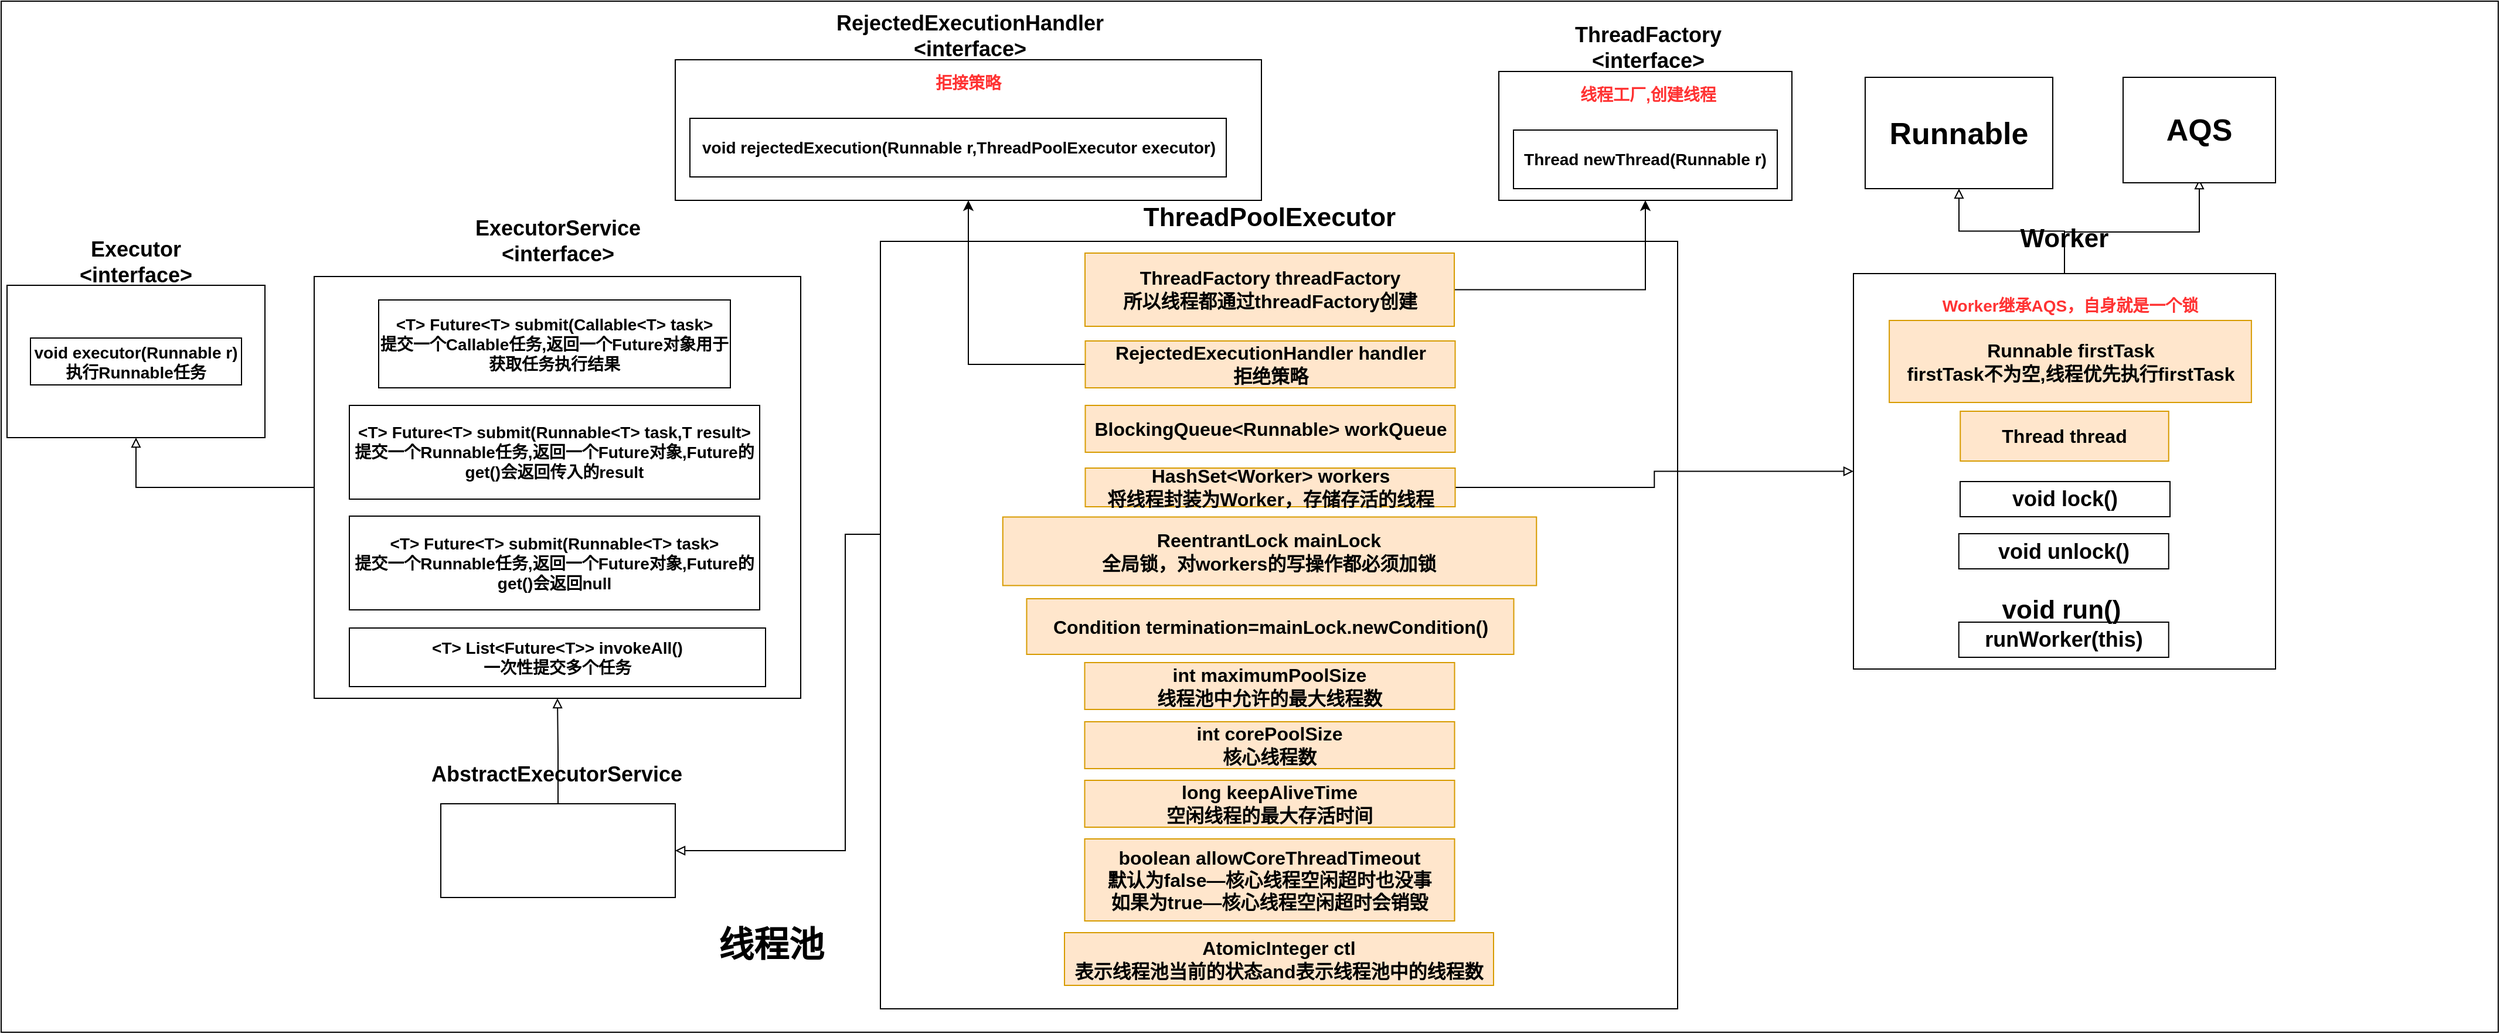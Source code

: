 <mxfile version="16.0.0" type="device"><diagram id="J6k_dlGczNIsUK_FHJ7I" name="第 1 页"><mxGraphModel dx="1580" dy="1217" grid="1" gridSize="10" guides="1" tooltips="1" connect="1" arrows="1" fold="1" page="1" pageScale="1" pageWidth="827" pageHeight="1169" math="0" shadow="0"><root><mxCell id="0"/><mxCell id="1" parent="0"/><mxCell id="slTev6fvevYdvKmD1Kex-65" value="" style="rounded=0;whiteSpace=wrap;html=1;" parent="1" vertex="1"><mxGeometry x="50" y="10" width="2130" height="880" as="geometry"/></mxCell><mxCell id="slTev6fvevYdvKmD1Kex-36" value="" style="rounded=0;whiteSpace=wrap;html=1;" parent="1" vertex="1"><mxGeometry x="55" y="252.5" width="220" height="130" as="geometry"/></mxCell><mxCell id="slTev6fvevYdvKmD1Kex-37" value="&lt;b style=&quot;font-size: 18px&quot;&gt;Executor&lt;br&gt;&amp;lt;interface&amp;gt;&lt;/b&gt;" style="text;html=1;strokeColor=none;fillColor=none;align=center;verticalAlign=middle;whiteSpace=wrap;rounded=0;" parent="1" vertex="1"><mxGeometry x="145" y="222.5" width="40" height="20" as="geometry"/></mxCell><mxCell id="slTev6fvevYdvKmD1Kex-38" value="&lt;b&gt;&lt;font style=&quot;font-size: 14px&quot;&gt;void executor(Runnable r)&lt;br&gt;执行Runnable任务&lt;br&gt;&lt;/font&gt;&lt;/b&gt;" style="rounded=0;whiteSpace=wrap;html=1;" parent="1" vertex="1"><mxGeometry x="75" y="297.5" width="180" height="40" as="geometry"/></mxCell><mxCell id="slTev6fvevYdvKmD1Kex-60" style="edgeStyle=orthogonalEdgeStyle;rounded=0;orthogonalLoop=1;jettySize=auto;html=1;exitX=0;exitY=0.5;exitDx=0;exitDy=0;entryX=0.5;entryY=1;entryDx=0;entryDy=0;endArrow=block;endFill=0;" parent="1" source="slTev6fvevYdvKmD1Kex-40" target="slTev6fvevYdvKmD1Kex-36" edge="1"><mxGeometry relative="1" as="geometry"/></mxCell><mxCell id="slTev6fvevYdvKmD1Kex-40" value="" style="rounded=0;whiteSpace=wrap;html=1;" parent="1" vertex="1"><mxGeometry x="317" y="245" width="415" height="360" as="geometry"/></mxCell><mxCell id="slTev6fvevYdvKmD1Kex-41" value="&lt;b style=&quot;font-size: 18px&quot;&gt;ExecutorService&lt;br&gt;&amp;lt;interface&amp;gt;&lt;/b&gt;" style="text;html=1;strokeColor=none;fillColor=none;align=center;verticalAlign=middle;whiteSpace=wrap;rounded=0;" parent="1" vertex="1"><mxGeometry x="505" y="205" width="40" height="20" as="geometry"/></mxCell><mxCell id="slTev6fvevYdvKmD1Kex-42" value="&lt;b&gt;&lt;font style=&quot;font-size: 14px&quot;&gt;&amp;lt;T&amp;gt; Future&amp;lt;T&amp;gt; submit(Callable&amp;lt;T&amp;gt; task&amp;gt;&lt;br&gt;提交一个Callable任务,返回一个Future对象用于获取任务执行结果&lt;br&gt;&lt;/font&gt;&lt;/b&gt;" style="rounded=0;whiteSpace=wrap;html=1;" parent="1" vertex="1"><mxGeometry x="372" y="265" width="300" height="75" as="geometry"/></mxCell><mxCell id="slTev6fvevYdvKmD1Kex-46" value="&lt;b&gt;&lt;font style=&quot;font-size: 14px&quot;&gt;&amp;lt;T&amp;gt; Future&amp;lt;T&amp;gt; submit(Runnable&amp;lt;T&amp;gt; task,T result&amp;gt;&lt;br&gt;提交一个Runnable任务,返回一个Future对象,Future的get()会返回传入的result&lt;br&gt;&lt;/font&gt;&lt;/b&gt;" style="rounded=0;whiteSpace=wrap;html=1;" parent="1" vertex="1"><mxGeometry x="347" y="355" width="350" height="80" as="geometry"/></mxCell><mxCell id="slTev6fvevYdvKmD1Kex-47" value="&lt;b&gt;&lt;font style=&quot;font-size: 14px&quot;&gt;&amp;lt;T&amp;gt; Future&amp;lt;T&amp;gt; submit(Runnable&amp;lt;T&amp;gt; task&amp;gt;&lt;br&gt;提交一个Runnable任务,返回一个Future对象,Future的get()会返回null&lt;br&gt;&lt;/font&gt;&lt;/b&gt;" style="rounded=0;whiteSpace=wrap;html=1;" parent="1" vertex="1"><mxGeometry x="347" y="449.5" width="350" height="80" as="geometry"/></mxCell><mxCell id="slTev6fvevYdvKmD1Kex-48" value="&lt;b&gt;&lt;font style=&quot;font-size: 14px&quot;&gt;&amp;lt;T&amp;gt; List&amp;lt;Future&amp;lt;T&amp;gt;&amp;gt; invokeAll()&lt;br&gt;一次性提交多个任务&lt;br&gt;&lt;/font&gt;&lt;/b&gt;" style="rounded=0;whiteSpace=wrap;html=1;" parent="1" vertex="1"><mxGeometry x="347" y="545" width="355" height="50" as="geometry"/></mxCell><mxCell id="slTev6fvevYdvKmD1Kex-61" style="edgeStyle=orthogonalEdgeStyle;rounded=0;orthogonalLoop=1;jettySize=auto;html=1;exitX=0.5;exitY=0;exitDx=0;exitDy=0;entryX=0.5;entryY=1;entryDx=0;entryDy=0;endArrow=block;endFill=0;" parent="1" source="slTev6fvevYdvKmD1Kex-49" target="slTev6fvevYdvKmD1Kex-40" edge="1"><mxGeometry relative="1" as="geometry"/></mxCell><mxCell id="slTev6fvevYdvKmD1Kex-49" value="" style="rounded=0;whiteSpace=wrap;html=1;" parent="1" vertex="1"><mxGeometry x="425" y="695" width="200" height="80" as="geometry"/></mxCell><mxCell id="slTev6fvevYdvKmD1Kex-54" value="&lt;span style=&quot;font-size: 18px&quot;&gt;&lt;b&gt;AbstractExecutorService&lt;/b&gt;&lt;/span&gt;" style="text;html=1;strokeColor=none;fillColor=none;align=center;verticalAlign=middle;whiteSpace=wrap;rounded=0;" parent="1" vertex="1"><mxGeometry x="504" y="660" width="40" height="20" as="geometry"/></mxCell><mxCell id="slTev6fvevYdvKmD1Kex-67" style="edgeStyle=orthogonalEdgeStyle;rounded=0;orthogonalLoop=1;jettySize=auto;html=1;exitX=0;exitY=0.5;exitDx=0;exitDy=0;endArrow=block;endFill=0;" parent="1" source="slTev6fvevYdvKmD1Kex-56" target="slTev6fvevYdvKmD1Kex-49" edge="1"><mxGeometry relative="1" as="geometry"><Array as="points"><mxPoint x="770" y="465"/><mxPoint x="770" y="735"/></Array></mxGeometry></mxCell><mxCell id="slTev6fvevYdvKmD1Kex-56" value="" style="rounded=0;whiteSpace=wrap;html=1;" parent="1" vertex="1"><mxGeometry x="800" y="215" width="680" height="655" as="geometry"/></mxCell><mxCell id="slTev6fvevYdvKmD1Kex-57" value="&lt;b&gt;&lt;font style=&quot;font-size: 22px&quot;&gt;ThreadPoolExecutor&lt;/font&gt;&lt;/b&gt;" style="text;html=1;strokeColor=none;fillColor=none;align=center;verticalAlign=middle;whiteSpace=wrap;rounded=0;" parent="1" vertex="1"><mxGeometry x="1112" y="185" width="40" height="20" as="geometry"/></mxCell><mxCell id="slTev6fvevYdvKmD1Kex-66" value="&lt;b&gt;&lt;font style=&quot;font-size: 30px&quot;&gt;线程池&lt;/font&gt;&lt;/b&gt;" style="text;html=1;strokeColor=none;fillColor=none;align=center;verticalAlign=middle;whiteSpace=wrap;rounded=0;" parent="1" vertex="1"><mxGeometry x="632" y="805" width="150" height="20" as="geometry"/></mxCell><mxCell id="slTev6fvevYdvKmD1Kex-68" value="&lt;b&gt;&lt;font style=&quot;font-size: 16px&quot;&gt;BlockingQueue&amp;lt;Runnable&amp;gt; workQueue&lt;br&gt;&lt;/font&gt;&lt;/b&gt;" style="rounded=0;whiteSpace=wrap;html=1;fillColor=#ffe6cc;strokeColor=#d79b00;" parent="1" vertex="1"><mxGeometry x="974.75" y="355" width="315.5" height="40" as="geometry"/></mxCell><mxCell id="slTev6fvevYdvKmD1Kex-108" style="edgeStyle=orthogonalEdgeStyle;rounded=0;orthogonalLoop=1;jettySize=auto;html=1;exitX=1;exitY=0.5;exitDx=0;exitDy=0;entryX=0;entryY=0.5;entryDx=0;entryDy=0;endArrow=block;endFill=0;" parent="1" source="slTev6fvevYdvKmD1Kex-69" target="slTev6fvevYdvKmD1Kex-70" edge="1"><mxGeometry relative="1" as="geometry"/></mxCell><mxCell id="slTev6fvevYdvKmD1Kex-69" value="&lt;b&gt;&lt;font style=&quot;font-size: 16px&quot;&gt;HashSet&amp;lt;Worker&amp;gt; workers&lt;br&gt;将线程封装为Worker，存储存活的线程&lt;br&gt;&lt;/font&gt;&lt;/b&gt;" style="rounded=0;whiteSpace=wrap;html=1;fillColor=#ffe6cc;strokeColor=#d79b00;" parent="1" vertex="1"><mxGeometry x="974.75" y="408.5" width="315.5" height="33" as="geometry"/></mxCell><mxCell id="slTev6fvevYdvKmD1Kex-100" style="edgeStyle=orthogonalEdgeStyle;rounded=0;orthogonalLoop=1;jettySize=auto;html=1;exitX=0.5;exitY=0;exitDx=0;exitDy=0;entryX=0.5;entryY=1;entryDx=0;entryDy=0;endArrow=block;endFill=0;" parent="1" edge="1"><mxGeometry relative="1" as="geometry"><mxPoint x="1810" y="239.5" as="sourcePoint"/><mxPoint x="1925" y="162" as="targetPoint"/><Array as="points"><mxPoint x="1810" y="207"/><mxPoint x="1925" y="207"/></Array></mxGeometry></mxCell><mxCell id="slTev6fvevYdvKmD1Kex-101" style="edgeStyle=orthogonalEdgeStyle;rounded=0;orthogonalLoop=1;jettySize=auto;html=1;exitX=0.5;exitY=0;exitDx=0;exitDy=0;entryX=0.5;entryY=1;entryDx=0;entryDy=0;endArrow=block;endFill=0;" parent="1" source="slTev6fvevYdvKmD1Kex-70" target="slTev6fvevYdvKmD1Kex-95" edge="1"><mxGeometry relative="1" as="geometry"/></mxCell><mxCell id="slTev6fvevYdvKmD1Kex-70" value="" style="rounded=0;whiteSpace=wrap;html=1;" parent="1" vertex="1"><mxGeometry x="1630" y="242.5" width="360" height="337.5" as="geometry"/></mxCell><mxCell id="slTev6fvevYdvKmD1Kex-71" value="&lt;b&gt;&lt;font style=&quot;font-size: 22px&quot;&gt;Worker&lt;/font&gt;&lt;/b&gt;" style="text;html=1;strokeColor=none;fillColor=none;align=center;verticalAlign=middle;whiteSpace=wrap;rounded=0;" parent="1" vertex="1"><mxGeometry x="1790" y="202.5" width="40" height="20" as="geometry"/></mxCell><mxCell id="slTev6fvevYdvKmD1Kex-79" style="edgeStyle=orthogonalEdgeStyle;rounded=0;orthogonalLoop=1;jettySize=auto;html=1;exitX=1;exitY=0.5;exitDx=0;exitDy=0;entryX=0.5;entryY=1;entryDx=0;entryDy=0;endArrow=classic;endFill=1;" parent="1" source="slTev6fvevYdvKmD1Kex-72" target="slTev6fvevYdvKmD1Kex-74" edge="1"><mxGeometry relative="1" as="geometry"/></mxCell><mxCell id="slTev6fvevYdvKmD1Kex-72" value="&lt;b&gt;&lt;font style=&quot;font-size: 16px&quot;&gt;ThreadFactory threadFactory&lt;br&gt;所以线程都通过threadFactory创建&lt;br&gt;&lt;/font&gt;&lt;/b&gt;" style="rounded=0;whiteSpace=wrap;html=1;fillColor=#ffe6cc;strokeColor=#d79b00;" parent="1" vertex="1"><mxGeometry x="974.5" y="225" width="315" height="62.5" as="geometry"/></mxCell><mxCell id="slTev6fvevYdvKmD1Kex-74" value="" style="rounded=0;whiteSpace=wrap;html=1;" parent="1" vertex="1"><mxGeometry x="1327.5" y="70" width="250" height="110" as="geometry"/></mxCell><mxCell id="slTev6fvevYdvKmD1Kex-75" value="&lt;b style=&quot;font-size: 18px&quot;&gt;ThreadFactory&lt;br&gt;&amp;lt;interface&amp;gt;&lt;/b&gt;" style="text;html=1;strokeColor=none;fillColor=none;align=center;verticalAlign=middle;whiteSpace=wrap;rounded=0;" parent="1" vertex="1"><mxGeometry x="1435" y="40" width="40" height="20" as="geometry"/></mxCell><mxCell id="slTev6fvevYdvKmD1Kex-76" value="&lt;b&gt;&lt;font style=&quot;font-size: 14px&quot;&gt;Thread newThread(Runnable r)&lt;/font&gt;&lt;/b&gt;" style="rounded=0;whiteSpace=wrap;html=1;" parent="1" vertex="1"><mxGeometry x="1340" y="120" width="225" height="50" as="geometry"/></mxCell><mxCell id="slTev6fvevYdvKmD1Kex-77" value="&lt;font color=&quot;#ff3333&quot;&gt;&lt;span style=&quot;font-size: 14px&quot;&gt;&lt;b&gt;线程工厂,创建线程&lt;/b&gt;&lt;/span&gt;&lt;/font&gt;" style="text;html=1;strokeColor=none;fillColor=none;align=center;verticalAlign=middle;whiteSpace=wrap;rounded=0;" parent="1" vertex="1"><mxGeometry x="1389" y="80" width="132" height="20" as="geometry"/></mxCell><mxCell id="slTev6fvevYdvKmD1Kex-80" value="&lt;b&gt;&lt;font style=&quot;font-size: 16px&quot;&gt;ReentrantLock mainLock&lt;br&gt;全局锁，对workers的写操作都必须加锁&lt;br&gt;&lt;/font&gt;&lt;/b&gt;" style="rounded=0;whiteSpace=wrap;html=1;fillColor=#ffe6cc;strokeColor=#d79b00;" parent="1" vertex="1"><mxGeometry x="904.38" y="450.25" width="455.25" height="58.5" as="geometry"/></mxCell><mxCell id="slTev6fvevYdvKmD1Kex-81" value="&lt;b&gt;&lt;font style=&quot;font-size: 16px&quot;&gt;int maximumPoolSize&lt;br&gt;线程池中允许的最大线程数&lt;br&gt;&lt;/font&gt;&lt;/b&gt;" style="rounded=0;whiteSpace=wrap;html=1;fillColor=#ffe6cc;strokeColor=#d79b00;" parent="1" vertex="1"><mxGeometry x="974.25" y="574.5" width="315.5" height="40" as="geometry"/></mxCell><mxCell id="slTev6fvevYdvKmD1Kex-82" value="&lt;b&gt;&lt;font style=&quot;font-size: 16px&quot;&gt;Condition termination=mainLock.newCondition()&lt;br&gt;&lt;/font&gt;&lt;/b&gt;" style="rounded=0;whiteSpace=wrap;html=1;fillColor=#ffe6cc;strokeColor=#d79b00;" parent="1" vertex="1"><mxGeometry x="924.75" y="520" width="415.5" height="47.5" as="geometry"/></mxCell><mxCell id="slTev6fvevYdvKmD1Kex-83" value="&lt;b&gt;&lt;font style=&quot;font-size: 16px&quot;&gt;long keepAliveTime&lt;br&gt;空闲线程的最大存活时间&lt;br&gt;&lt;/font&gt;&lt;/b&gt;" style="rounded=0;whiteSpace=wrap;html=1;fillColor=#ffe6cc;strokeColor=#d79b00;" parent="1" vertex="1"><mxGeometry x="974.25" y="675" width="315.5" height="40" as="geometry"/></mxCell><mxCell id="slTev6fvevYdvKmD1Kex-92" style="edgeStyle=orthogonalEdgeStyle;rounded=0;orthogonalLoop=1;jettySize=auto;html=1;exitX=0;exitY=0.5;exitDx=0;exitDy=0;entryX=0.5;entryY=1;entryDx=0;entryDy=0;endArrow=classic;endFill=1;" parent="1" source="slTev6fvevYdvKmD1Kex-84" target="slTev6fvevYdvKmD1Kex-88" edge="1"><mxGeometry relative="1" as="geometry"/></mxCell><mxCell id="slTev6fvevYdvKmD1Kex-84" value="&lt;b&gt;&lt;font style=&quot;font-size: 16px&quot;&gt;RejectedExecutionHandler handler&lt;br&gt;拒绝策略&lt;br&gt;&lt;/font&gt;&lt;/b&gt;" style="rounded=0;whiteSpace=wrap;html=1;fillColor=#ffe6cc;strokeColor=#d79b00;" parent="1" vertex="1"><mxGeometry x="974.75" y="300" width="315.5" height="40" as="geometry"/></mxCell><mxCell id="slTev6fvevYdvKmD1Kex-85" value="&lt;b&gt;&lt;font style=&quot;font-size: 16px&quot;&gt;int corePoolSize&lt;br&gt;核心线程数&lt;br&gt;&lt;/font&gt;&lt;/b&gt;" style="rounded=0;whiteSpace=wrap;html=1;fillColor=#ffe6cc;strokeColor=#d79b00;" parent="1" vertex="1"><mxGeometry x="974.25" y="625" width="315.5" height="40" as="geometry"/></mxCell><mxCell id="slTev6fvevYdvKmD1Kex-86" value="&lt;b&gt;&lt;font style=&quot;font-size: 16px&quot;&gt;boolean allowCoreThreadTimeout&lt;br&gt;默认为false—核心线程空闲超时也没事&lt;br&gt;如果为true—核心线程空闲超时会销毁&lt;br&gt;&lt;/font&gt;&lt;/b&gt;" style="rounded=0;whiteSpace=wrap;html=1;fillColor=#ffe6cc;strokeColor=#d79b00;" parent="1" vertex="1"><mxGeometry x="974.25" y="725" width="315.5" height="70" as="geometry"/></mxCell><mxCell id="slTev6fvevYdvKmD1Kex-88" value="" style="rounded=0;whiteSpace=wrap;html=1;" parent="1" vertex="1"><mxGeometry x="625" y="60" width="500" height="120" as="geometry"/></mxCell><mxCell id="slTev6fvevYdvKmD1Kex-89" value="&lt;b style=&quot;font-size: 18px&quot;&gt;RejectedExecutionHandler&lt;br&gt;&amp;lt;interface&amp;gt;&lt;/b&gt;" style="text;html=1;strokeColor=none;fillColor=none;align=center;verticalAlign=middle;whiteSpace=wrap;rounded=0;" parent="1" vertex="1"><mxGeometry x="800" y="30" width="152.5" height="20" as="geometry"/></mxCell><mxCell id="slTev6fvevYdvKmD1Kex-90" value="&lt;b&gt;&lt;font style=&quot;font-size: 14px&quot;&gt;void rejectedExecution(Runnable r,ThreadPoolExecutor executor)&lt;/font&gt;&lt;/b&gt;" style="rounded=0;whiteSpace=wrap;html=1;" parent="1" vertex="1"><mxGeometry x="637.5" y="110" width="457.5" height="50" as="geometry"/></mxCell><mxCell id="slTev6fvevYdvKmD1Kex-91" value="&lt;font color=&quot;#ff3333&quot;&gt;&lt;span style=&quot;font-size: 14px&quot;&gt;&lt;b&gt;拒接策略&lt;/b&gt;&lt;/span&gt;&lt;/font&gt;" style="text;html=1;strokeColor=none;fillColor=none;align=center;verticalAlign=middle;whiteSpace=wrap;rounded=0;" parent="1" vertex="1"><mxGeometry x="809" y="70" width="132" height="20" as="geometry"/></mxCell><mxCell id="slTev6fvevYdvKmD1Kex-93" value="&lt;b&gt;&lt;font style=&quot;font-size: 16px&quot;&gt;Runnable firstTask&lt;br&gt;firstTask不为空,线程优先执行firstTask&lt;br&gt;&lt;/font&gt;&lt;/b&gt;" style="rounded=0;whiteSpace=wrap;html=1;fillColor=#ffe6cc;strokeColor=#d79b00;" parent="1" vertex="1"><mxGeometry x="1660.56" y="282.5" width="308.88" height="70" as="geometry"/></mxCell><mxCell id="slTev6fvevYdvKmD1Kex-94" value="&lt;b&gt;&lt;font style=&quot;font-size: 16px&quot;&gt;Thread thread&lt;br&gt;&lt;/font&gt;&lt;/b&gt;" style="rounded=0;whiteSpace=wrap;html=1;fillColor=#ffe6cc;strokeColor=#d79b00;" parent="1" vertex="1"><mxGeometry x="1721.13" y="360" width="177.75" height="42.5" as="geometry"/></mxCell><mxCell id="slTev6fvevYdvKmD1Kex-95" value="&lt;font style=&quot;font-size: 26px&quot;&gt;&lt;b&gt;Runnable&lt;/b&gt;&lt;/font&gt;" style="rounded=0;whiteSpace=wrap;html=1;" parent="1" vertex="1"><mxGeometry x="1640" y="75" width="160" height="95" as="geometry"/></mxCell><mxCell id="slTev6fvevYdvKmD1Kex-99" value="&lt;font style=&quot;font-size: 26px&quot;&gt;&lt;b&gt;AQS&lt;/b&gt;&lt;/font&gt;" style="rounded=0;whiteSpace=wrap;html=1;" parent="1" vertex="1"><mxGeometry x="1860" y="75" width="130" height="90" as="geometry"/></mxCell><mxCell id="slTev6fvevYdvKmD1Kex-102" value="&lt;b&gt;&lt;font style=&quot;font-size: 14px&quot; color=&quot;#ff3333&quot;&gt;Worker继承AQS，自身就是一个锁&lt;/font&gt;&lt;/b&gt;" style="text;html=1;strokeColor=none;fillColor=none;align=center;verticalAlign=middle;whiteSpace=wrap;rounded=0;" parent="1" vertex="1"><mxGeometry x="1690" y="245" width="250" height="50" as="geometry"/></mxCell><mxCell id="slTev6fvevYdvKmD1Kex-103" value="&lt;b&gt;&lt;font style=&quot;font-size: 18px&quot;&gt;void lock()&lt;/font&gt;&lt;/b&gt;" style="rounded=0;whiteSpace=wrap;html=1;" parent="1" vertex="1"><mxGeometry x="1721" y="420" width="179" height="30" as="geometry"/></mxCell><mxCell id="slTev6fvevYdvKmD1Kex-105" value="&lt;b&gt;&lt;font style=&quot;font-size: 18px&quot;&gt;void unlock()&lt;/font&gt;&lt;/b&gt;" style="rounded=0;whiteSpace=wrap;html=1;" parent="1" vertex="1"><mxGeometry x="1719.88" y="464.5" width="179" height="30" as="geometry"/></mxCell><mxCell id="slTev6fvevYdvKmD1Kex-106" value="&lt;span style=&quot;font-size: 18px&quot;&gt;&lt;b&gt;runWorker(this)&lt;/b&gt;&lt;/span&gt;" style="rounded=0;whiteSpace=wrap;html=1;" parent="1" vertex="1"><mxGeometry x="1719.87" y="540" width="179" height="30" as="geometry"/></mxCell><mxCell id="slTev6fvevYdvKmD1Kex-107" value="&lt;b&gt;&lt;font style=&quot;font-size: 22px&quot;&gt;void run()&lt;/font&gt;&lt;/b&gt;" style="text;html=1;strokeColor=none;fillColor=none;align=center;verticalAlign=middle;whiteSpace=wrap;rounded=0;" parent="1" vertex="1"><mxGeometry x="1755" y="520" width="105" height="20" as="geometry"/></mxCell><mxCell id="tNARmUFaWbbeVsSD89mp-1" value="&lt;b&gt;&lt;font style=&quot;font-size: 16px&quot;&gt;AtomicInteger ctl&lt;br&gt;表示线程池当前的状态and表示线程池中的线程数&lt;br&gt;&lt;/font&gt;&lt;/b&gt;" style="rounded=0;whiteSpace=wrap;html=1;fillColor=#ffe6cc;strokeColor=#d79b00;" parent="1" vertex="1"><mxGeometry x="957" y="805" width="366" height="45" as="geometry"/></mxCell></root></mxGraphModel></diagram></mxfile>